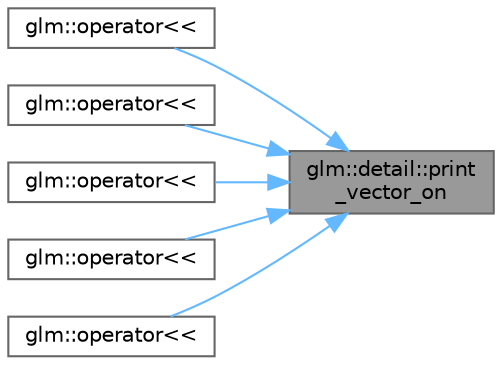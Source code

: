 digraph "glm::detail::print_vector_on"
{
 // LATEX_PDF_SIZE
  bgcolor="transparent";
  edge [fontname=Helvetica,fontsize=10,labelfontname=Helvetica,labelfontsize=10];
  node [fontname=Helvetica,fontsize=10,shape=box,height=0.2,width=0.4];
  rankdir="RL";
  Node1 [id="Node000001",label="glm::detail::print\l_vector_on",height=0.2,width=0.4,color="gray40", fillcolor="grey60", style="filled", fontcolor="black",tooltip=" "];
  Node1 -> Node2 [id="edge1_Node000001_Node000002",dir="back",color="steelblue1",style="solid",tooltip=" "];
  Node2 [id="Node000002",label="glm::operator\<\<",height=0.2,width=0.4,color="grey40", fillcolor="white", style="filled",URL="$group__gtx__io.html#ga7dbfaf92e0b3cd5e423526472cb33d80",tooltip=" "];
  Node1 -> Node3 [id="edge2_Node000001_Node000003",dir="back",color="steelblue1",style="solid",tooltip=" "];
  Node3 [id="Node000003",label="glm::operator\<\<",height=0.2,width=0.4,color="grey40", fillcolor="white", style="filled",URL="$group__gtx__io.html#ga4d7b2633e1737a8c3f17354b62b3e843",tooltip=" "];
  Node1 -> Node4 [id="edge3_Node000001_Node000004",dir="back",color="steelblue1",style="solid",tooltip=" "];
  Node4 [id="Node000004",label="glm::operator\<\<",height=0.2,width=0.4,color="grey40", fillcolor="white", style="filled",URL="$group__gtx__io.html#gafb889e67dc67903f6d7423a7aac06817",tooltip=" "];
  Node1 -> Node5 [id="edge4_Node000001_Node000005",dir="back",color="steelblue1",style="solid",tooltip=" "];
  Node5 [id="Node000005",label="glm::operator\<\<",height=0.2,width=0.4,color="grey40", fillcolor="white", style="filled",URL="$group__gtx__io.html#gace7419e069c8e8e742077f604e29313a",tooltip=" "];
  Node1 -> Node6 [id="edge5_Node000001_Node000006",dir="back",color="steelblue1",style="solid",tooltip=" "];
  Node6 [id="Node000006",label="glm::operator\<\<",height=0.2,width=0.4,color="grey40", fillcolor="white", style="filled",URL="$group__gtx__io.html#gac1ab1431410d0896f129fd8c39a540a1",tooltip=" "];
}
